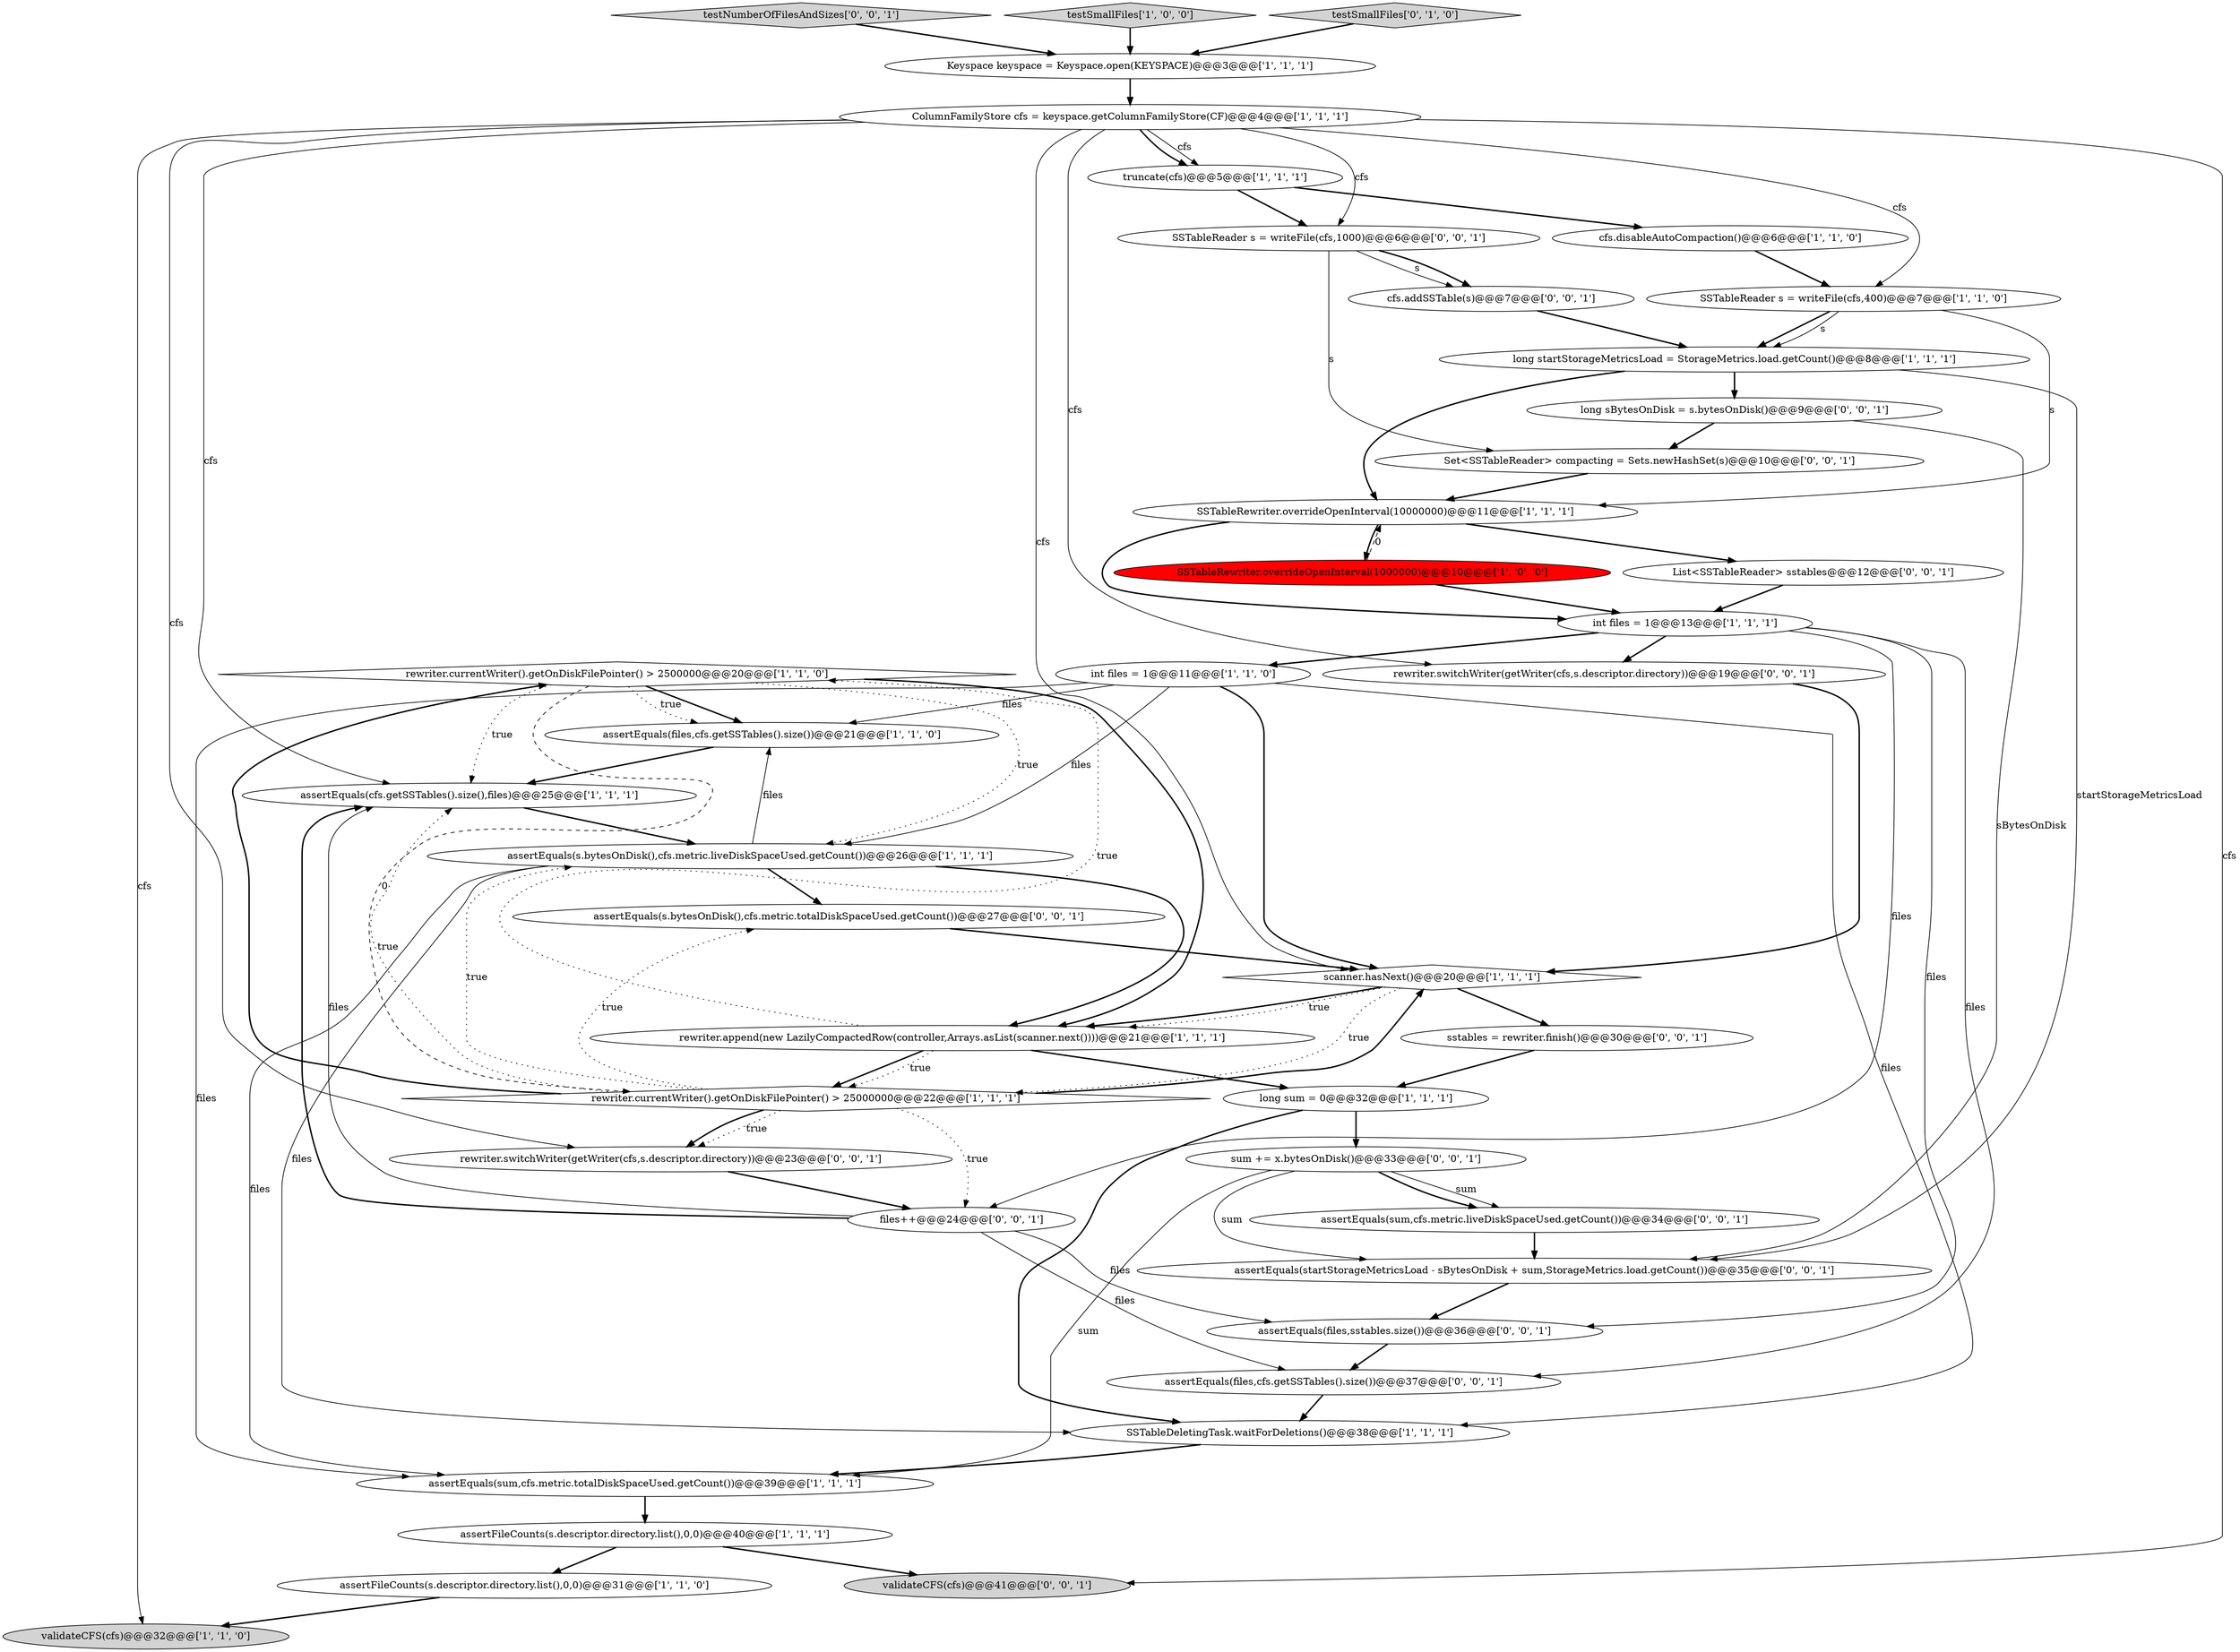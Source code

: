 digraph {
6 [style = filled, label = "rewriter.currentWriter().getOnDiskFilePointer() > 2500000@@@20@@@['1', '1', '0']", fillcolor = white, shape = diamond image = "AAA0AAABBB1BBB"];
41 [style = filled, label = "rewriter.switchWriter(getWriter(cfs,s.descriptor.directory))@@@23@@@['0', '0', '1']", fillcolor = white, shape = ellipse image = "AAA0AAABBB3BBB"];
32 [style = filled, label = "assertEquals(files,cfs.getSSTables().size())@@@37@@@['0', '0', '1']", fillcolor = white, shape = ellipse image = "AAA0AAABBB3BBB"];
40 [style = filled, label = "testNumberOfFilesAndSizes['0', '0', '1']", fillcolor = lightgray, shape = diamond image = "AAA0AAABBB3BBB"];
21 [style = filled, label = "assertEquals(files,cfs.getSSTables().size())@@@21@@@['1', '1', '0']", fillcolor = white, shape = ellipse image = "AAA0AAABBB1BBB"];
0 [style = filled, label = "assertEquals(s.bytesOnDisk(),cfs.metric.liveDiskSpaceUsed.getCount())@@@26@@@['1', '1', '1']", fillcolor = white, shape = ellipse image = "AAA0AAABBB1BBB"];
7 [style = filled, label = "SSTableDeletingTask.waitForDeletions()@@@38@@@['1', '1', '1']", fillcolor = white, shape = ellipse image = "AAA0AAABBB1BBB"];
28 [style = filled, label = "rewriter.switchWriter(getWriter(cfs,s.descriptor.directory))@@@19@@@['0', '0', '1']", fillcolor = white, shape = ellipse image = "AAA0AAABBB3BBB"];
16 [style = filled, label = "ColumnFamilyStore cfs = keyspace.getColumnFamilyStore(CF)@@@4@@@['1', '1', '1']", fillcolor = white, shape = ellipse image = "AAA0AAABBB1BBB"];
17 [style = filled, label = "int files = 1@@@13@@@['1', '1', '1']", fillcolor = white, shape = ellipse image = "AAA0AAABBB1BBB"];
8 [style = filled, label = "validateCFS(cfs)@@@32@@@['1', '1', '0']", fillcolor = lightgray, shape = ellipse image = "AAA0AAABBB1BBB"];
18 [style = filled, label = "assertFileCounts(s.descriptor.directory.list(),0,0)@@@31@@@['1', '1', '0']", fillcolor = white, shape = ellipse image = "AAA0AAABBB1BBB"];
35 [style = filled, label = "SSTableReader s = writeFile(cfs,1000)@@@6@@@['0', '0', '1']", fillcolor = white, shape = ellipse image = "AAA0AAABBB3BBB"];
9 [style = filled, label = "SSTableRewriter.overrideOpenInterval(10000000)@@@11@@@['1', '1', '1']", fillcolor = white, shape = ellipse image = "AAA0AAABBB1BBB"];
12 [style = filled, label = "rewriter.currentWriter().getOnDiskFilePointer() > 25000000@@@22@@@['1', '1', '1']", fillcolor = white, shape = diamond image = "AAA0AAABBB1BBB"];
37 [style = filled, label = "validateCFS(cfs)@@@41@@@['0', '0', '1']", fillcolor = lightgray, shape = ellipse image = "AAA0AAABBB3BBB"];
23 [style = filled, label = "long sum = 0@@@32@@@['1', '1', '1']", fillcolor = white, shape = ellipse image = "AAA0AAABBB1BBB"];
3 [style = filled, label = "testSmallFiles['1', '0', '0']", fillcolor = lightgray, shape = diamond image = "AAA0AAABBB1BBB"];
27 [style = filled, label = "sstables = rewriter.finish()@@@30@@@['0', '0', '1']", fillcolor = white, shape = ellipse image = "AAA0AAABBB3BBB"];
22 [style = filled, label = "truncate(cfs)@@@5@@@['1', '1', '1']", fillcolor = white, shape = ellipse image = "AAA0AAABBB1BBB"];
29 [style = filled, label = "assertEquals(startStorageMetricsLoad - sBytesOnDisk + sum,StorageMetrics.load.getCount())@@@35@@@['0', '0', '1']", fillcolor = white, shape = ellipse image = "AAA0AAABBB3BBB"];
13 [style = filled, label = "Keyspace keyspace = Keyspace.open(KEYSPACE)@@@3@@@['1', '1', '1']", fillcolor = white, shape = ellipse image = "AAA0AAABBB1BBB"];
19 [style = filled, label = "int files = 1@@@11@@@['1', '1', '0']", fillcolor = white, shape = ellipse image = "AAA0AAABBB1BBB"];
26 [style = filled, label = "cfs.addSSTable(s)@@@7@@@['0', '0', '1']", fillcolor = white, shape = ellipse image = "AAA0AAABBB3BBB"];
5 [style = filled, label = "SSTableRewriter.overrideOpenInterval(1000000)@@@10@@@['1', '0', '0']", fillcolor = red, shape = ellipse image = "AAA1AAABBB1BBB"];
2 [style = filled, label = "SSTableReader s = writeFile(cfs,400)@@@7@@@['1', '1', '0']", fillcolor = white, shape = ellipse image = "AAA0AAABBB1BBB"];
24 [style = filled, label = "testSmallFiles['0', '1', '0']", fillcolor = lightgray, shape = diamond image = "AAA0AAABBB2BBB"];
15 [style = filled, label = "assertEquals(sum,cfs.metric.totalDiskSpaceUsed.getCount())@@@39@@@['1', '1', '1']", fillcolor = white, shape = ellipse image = "AAA0AAABBB1BBB"];
11 [style = filled, label = "assertFileCounts(s.descriptor.directory.list(),0,0)@@@40@@@['1', '1', '1']", fillcolor = white, shape = ellipse image = "AAA0AAABBB1BBB"];
33 [style = filled, label = "assertEquals(files,sstables.size())@@@36@@@['0', '0', '1']", fillcolor = white, shape = ellipse image = "AAA0AAABBB3BBB"];
20 [style = filled, label = "rewriter.append(new LazilyCompactedRow(controller,Arrays.asList(scanner.next())))@@@21@@@['1', '1', '1']", fillcolor = white, shape = ellipse image = "AAA0AAABBB1BBB"];
30 [style = filled, label = "sum += x.bytesOnDisk()@@@33@@@['0', '0', '1']", fillcolor = white, shape = ellipse image = "AAA0AAABBB3BBB"];
31 [style = filled, label = "List<SSTableReader> sstables@@@12@@@['0', '0', '1']", fillcolor = white, shape = ellipse image = "AAA0AAABBB3BBB"];
38 [style = filled, label = "files++@@@24@@@['0', '0', '1']", fillcolor = white, shape = ellipse image = "AAA0AAABBB3BBB"];
10 [style = filled, label = "assertEquals(cfs.getSSTables().size(),files)@@@25@@@['1', '1', '1']", fillcolor = white, shape = ellipse image = "AAA0AAABBB1BBB"];
25 [style = filled, label = "assertEquals(sum,cfs.metric.liveDiskSpaceUsed.getCount())@@@34@@@['0', '0', '1']", fillcolor = white, shape = ellipse image = "AAA0AAABBB3BBB"];
34 [style = filled, label = "Set<SSTableReader> compacting = Sets.newHashSet(s)@@@10@@@['0', '0', '1']", fillcolor = white, shape = ellipse image = "AAA0AAABBB3BBB"];
39 [style = filled, label = "assertEquals(s.bytesOnDisk(),cfs.metric.totalDiskSpaceUsed.getCount())@@@27@@@['0', '0', '1']", fillcolor = white, shape = ellipse image = "AAA0AAABBB3BBB"];
14 [style = filled, label = "long startStorageMetricsLoad = StorageMetrics.load.getCount()@@@8@@@['1', '1', '1']", fillcolor = white, shape = ellipse image = "AAA0AAABBB1BBB"];
1 [style = filled, label = "scanner.hasNext()@@@20@@@['1', '1', '1']", fillcolor = white, shape = diamond image = "AAA0AAABBB1BBB"];
36 [style = filled, label = "long sBytesOnDisk = s.bytesOnDisk()@@@9@@@['0', '0', '1']", fillcolor = white, shape = ellipse image = "AAA0AAABBB3BBB"];
4 [style = filled, label = "cfs.disableAutoCompaction()@@@6@@@['1', '1', '0']", fillcolor = white, shape = ellipse image = "AAA0AAABBB1BBB"];
21->10 [style = bold, label=""];
12->39 [style = dotted, label="true"];
34->9 [style = bold, label=""];
16->2 [style = solid, label="cfs"];
1->27 [style = bold, label=""];
1->20 [style = bold, label=""];
17->38 [style = solid, label="files"];
25->29 [style = bold, label=""];
40->13 [style = bold, label=""];
35->26 [style = solid, label="s"];
22->4 [style = bold, label=""];
36->29 [style = solid, label="sBytesOnDisk"];
19->1 [style = bold, label=""];
19->7 [style = solid, label="files"];
0->15 [style = solid, label="files"];
15->11 [style = bold, label=""];
17->32 [style = solid, label="files"];
2->14 [style = bold, label=""];
1->12 [style = dotted, label="true"];
16->41 [style = solid, label="cfs"];
9->5 [style = bold, label=""];
30->29 [style = solid, label="sum"];
14->9 [style = bold, label=""];
6->0 [style = dotted, label="true"];
16->1 [style = solid, label="cfs"];
14->29 [style = solid, label="startStorageMetricsLoad"];
23->30 [style = bold, label=""];
30->15 [style = solid, label="sum"];
26->14 [style = bold, label=""];
11->37 [style = bold, label=""];
5->9 [style = dashed, label="0"];
9->17 [style = bold, label=""];
32->7 [style = bold, label=""];
4->2 [style = bold, label=""];
5->17 [style = bold, label=""];
12->1 [style = bold, label=""];
38->32 [style = solid, label="files"];
13->16 [style = bold, label=""];
11->18 [style = bold, label=""];
12->41 [style = bold, label=""];
16->10 [style = solid, label="cfs"];
16->28 [style = solid, label="cfs"];
20->23 [style = bold, label=""];
16->8 [style = solid, label="cfs"];
12->10 [style = dotted, label="true"];
10->0 [style = bold, label=""];
12->0 [style = dotted, label="true"];
19->15 [style = solid, label="files"];
0->20 [style = bold, label=""];
41->38 [style = bold, label=""];
0->21 [style = solid, label="files"];
23->7 [style = bold, label=""];
16->22 [style = solid, label="cfs"];
20->6 [style = dotted, label="true"];
0->39 [style = bold, label=""];
24->13 [style = bold, label=""];
2->14 [style = solid, label="s"];
14->36 [style = bold, label=""];
2->9 [style = solid, label="s"];
6->21 [style = bold, label=""];
9->31 [style = bold, label=""];
12->41 [style = dotted, label="true"];
30->25 [style = solid, label="sum"];
6->20 [style = bold, label=""];
6->10 [style = dotted, label="true"];
16->37 [style = solid, label="cfs"];
16->35 [style = solid, label="cfs"];
7->15 [style = bold, label=""];
39->1 [style = bold, label=""];
33->32 [style = bold, label=""];
18->8 [style = bold, label=""];
31->17 [style = bold, label=""];
6->21 [style = dotted, label="true"];
22->35 [style = bold, label=""];
35->26 [style = bold, label=""];
1->20 [style = dotted, label="true"];
0->7 [style = solid, label="files"];
36->34 [style = bold, label=""];
19->0 [style = solid, label="files"];
38->10 [style = bold, label=""];
17->33 [style = solid, label="files"];
19->21 [style = solid, label="files"];
30->25 [style = bold, label=""];
28->1 [style = bold, label=""];
12->38 [style = dotted, label="true"];
16->22 [style = bold, label=""];
12->6 [style = bold, label=""];
17->19 [style = bold, label=""];
6->12 [style = dashed, label="0"];
35->34 [style = solid, label="s"];
17->28 [style = bold, label=""];
29->33 [style = bold, label=""];
38->33 [style = solid, label="files"];
38->10 [style = solid, label="files"];
20->12 [style = bold, label=""];
3->13 [style = bold, label=""];
27->23 [style = bold, label=""];
20->12 [style = dotted, label="true"];
}
